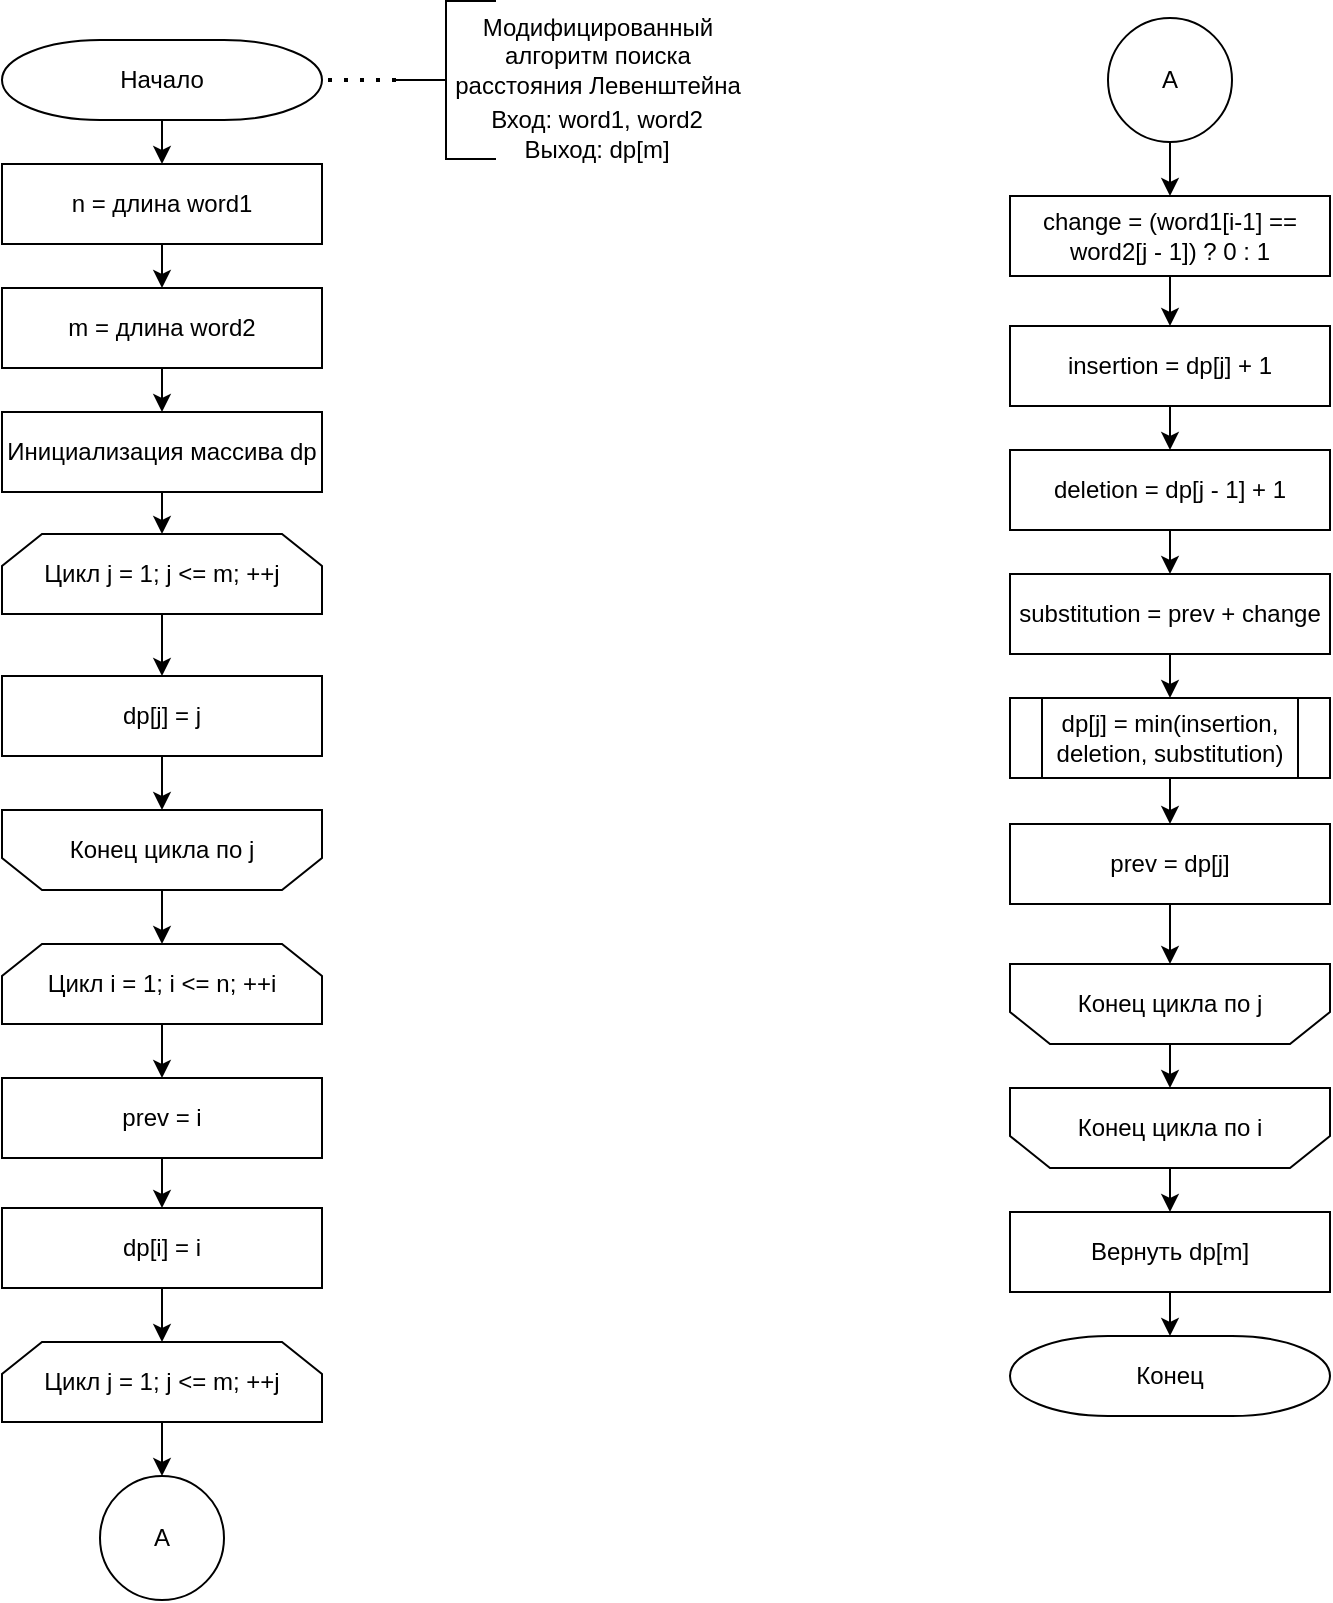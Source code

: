 <mxfile version="23.0.2" type="device">
  <diagram name="Page-1" id="NIczKd2oygFpWGgBLGpo">
    <mxGraphModel dx="941" dy="644" grid="0" gridSize="10" guides="1" tooltips="1" connect="1" arrows="1" fold="1" page="0" pageScale="1" pageWidth="850" pageHeight="1100" math="0" shadow="0">
      <root>
        <mxCell id="0" />
        <mxCell id="1" parent="0" />
        <mxCell id="MeG1Vybk3XZ4uex4ymxb-1" value="Начало" style="strokeWidth=1;html=1;shape=mxgraph.flowchart.terminator;whiteSpace=wrap;rotation=0;" parent="1" vertex="1">
          <mxGeometry x="138" y="51" width="160" height="40" as="geometry" />
        </mxCell>
        <mxCell id="MeG1Vybk3XZ4uex4ymxb-3" value="Конец" style="strokeWidth=1;html=1;shape=mxgraph.flowchart.terminator;whiteSpace=wrap;rotation=0;" parent="1" vertex="1">
          <mxGeometry x="642" y="699" width="160" height="40" as="geometry" />
        </mxCell>
        <mxCell id="MeG1Vybk3XZ4uex4ymxb-4" value="n = длина word1" style="rounded=0;whiteSpace=wrap;html=1;rotation=0;" parent="1" vertex="1">
          <mxGeometry x="138" y="113" width="160" height="40" as="geometry" />
        </mxCell>
        <mxCell id="MeG1Vybk3XZ4uex4ymxb-5" value="" style="strokeWidth=1;html=1;shape=mxgraph.flowchart.annotation_2;align=left;labelPosition=right;pointerEvents=1;" parent="1" vertex="1">
          <mxGeometry x="335" y="31.5" width="50" height="79" as="geometry" />
        </mxCell>
        <mxCell id="MeG1Vybk3XZ4uex4ymxb-6" value="dp[j] = min(insertion, deletion, substitution)" style="shape=process;whiteSpace=wrap;html=1;backgroundOutline=1;rotation=0;" parent="1" vertex="1">
          <mxGeometry x="642" y="380" width="160" height="40" as="geometry" />
        </mxCell>
        <mxCell id="MeG1Vybk3XZ4uex4ymxb-7" value="" style="endArrow=none;dashed=1;html=1;dashPattern=1 3;strokeWidth=2;rounded=0;entryX=1;entryY=0.5;entryDx=0;entryDy=0;entryPerimeter=0;exitX=0;exitY=0.5;exitDx=0;exitDy=0;exitPerimeter=0;" parent="1" source="MeG1Vybk3XZ4uex4ymxb-5" target="MeG1Vybk3XZ4uex4ymxb-1" edge="1">
          <mxGeometry width="50" height="50" relative="1" as="geometry">
            <mxPoint x="399" y="358" as="sourcePoint" />
            <mxPoint x="449" y="308" as="targetPoint" />
          </mxGeometry>
        </mxCell>
        <mxCell id="MeG1Vybk3XZ4uex4ymxb-8" value="Модифицированный алгоритм поиска расстояния Левенштейна" style="text;html=1;strokeColor=none;fillColor=none;align=center;verticalAlign=middle;whiteSpace=wrap;rounded=0;" parent="1" vertex="1">
          <mxGeometry x="357.75" y="44" width="155.5" height="30" as="geometry" />
        </mxCell>
        <mxCell id="MeG1Vybk3XZ4uex4ymxb-9" value="Вход: word1, word2&lt;br&gt;Выход: dp[m]" style="text;html=1;strokeColor=none;fillColor=none;align=center;verticalAlign=middle;whiteSpace=wrap;rounded=0;" parent="1" vertex="1">
          <mxGeometry x="377" y="83" width="117" height="30" as="geometry" />
        </mxCell>
        <mxCell id="MeG1Vybk3XZ4uex4ymxb-14" value="m = длина word2" style="rounded=0;whiteSpace=wrap;html=1;rotation=0;" parent="1" vertex="1">
          <mxGeometry x="138" y="175" width="160" height="40" as="geometry" />
        </mxCell>
        <mxCell id="MeG1Vybk3XZ4uex4ymxb-15" value="Инициализация массива dp" style="rounded=0;whiteSpace=wrap;html=1;rotation=0;" parent="1" vertex="1">
          <mxGeometry x="138" y="237" width="160" height="40" as="geometry" />
        </mxCell>
        <mxCell id="MeG1Vybk3XZ4uex4ymxb-16" value="Цикл j = 1; j &amp;lt;= m; ++j" style="shape=loopLimit;whiteSpace=wrap;html=1;rotation=0;" parent="1" vertex="1">
          <mxGeometry x="138" y="298" width="160" height="40" as="geometry" />
        </mxCell>
        <mxCell id="MeG1Vybk3XZ4uex4ymxb-17" value="Конец цикла по j" style="shape=loopLimit;whiteSpace=wrap;html=1;rotation=0;direction=west;" parent="1" vertex="1">
          <mxGeometry x="138" y="436" width="160" height="40" as="geometry" />
        </mxCell>
        <mxCell id="MeG1Vybk3XZ4uex4ymxb-18" value="dp[j] = j" style="rounded=0;whiteSpace=wrap;html=1;rotation=0;" parent="1" vertex="1">
          <mxGeometry x="138" y="369" width="160" height="40" as="geometry" />
        </mxCell>
        <mxCell id="MeG1Vybk3XZ4uex4ymxb-19" value="prev = i" style="rounded=0;whiteSpace=wrap;html=1;rotation=0;" parent="1" vertex="1">
          <mxGeometry x="138" y="570" width="160" height="40" as="geometry" />
        </mxCell>
        <mxCell id="MeG1Vybk3XZ4uex4ymxb-20" value="Цикл i = 1; i &amp;lt;= n; ++i" style="shape=loopLimit;whiteSpace=wrap;html=1;rotation=0;" parent="1" vertex="1">
          <mxGeometry x="138" y="503" width="160" height="40" as="geometry" />
        </mxCell>
        <mxCell id="MeG1Vybk3XZ4uex4ymxb-23" value="dp[i] = i" style="rounded=0;whiteSpace=wrap;html=1;rotation=0;" parent="1" vertex="1">
          <mxGeometry x="138" y="635" width="160" height="40" as="geometry" />
        </mxCell>
        <mxCell id="MeG1Vybk3XZ4uex4ymxb-24" value="Цикл j = 1; j &amp;lt;= m; ++j" style="shape=loopLimit;whiteSpace=wrap;html=1;rotation=0;" parent="1" vertex="1">
          <mxGeometry x="138" y="702" width="160" height="40" as="geometry" />
        </mxCell>
        <mxCell id="MeG1Vybk3XZ4uex4ymxb-25" value="insertion = dp[j] + 1" style="rounded=0;whiteSpace=wrap;html=1;rotation=0;" parent="1" vertex="1">
          <mxGeometry x="642" y="194" width="160" height="40" as="geometry" />
        </mxCell>
        <mxCell id="MeG1Vybk3XZ4uex4ymxb-26" value="change = (word1[i-1] == word2[j - 1]) ? 0 : 1" style="rounded=0;whiteSpace=wrap;html=1;rotation=0;" parent="1" vertex="1">
          <mxGeometry x="642" y="129" width="160" height="40" as="geometry" />
        </mxCell>
        <mxCell id="MeG1Vybk3XZ4uex4ymxb-27" value="deletion = dp[j - 1] + 1" style="rounded=0;whiteSpace=wrap;html=1;rotation=0;" parent="1" vertex="1">
          <mxGeometry x="642" y="256" width="160" height="40" as="geometry" />
        </mxCell>
        <mxCell id="MeG1Vybk3XZ4uex4ymxb-28" value="substitution = prev + change" style="rounded=0;whiteSpace=wrap;html=1;rotation=0;" parent="1" vertex="1">
          <mxGeometry x="642" y="318" width="160" height="40" as="geometry" />
        </mxCell>
        <mxCell id="MeG1Vybk3XZ4uex4ymxb-29" value="prev = dp[j]" style="rounded=0;whiteSpace=wrap;html=1;rotation=0;" parent="1" vertex="1">
          <mxGeometry x="642" y="443" width="160" height="40" as="geometry" />
        </mxCell>
        <mxCell id="MeG1Vybk3XZ4uex4ymxb-30" value="Конец цикла по j" style="shape=loopLimit;whiteSpace=wrap;html=1;rotation=0;direction=west;" parent="1" vertex="1">
          <mxGeometry x="642" y="513" width="160" height="40" as="geometry" />
        </mxCell>
        <mxCell id="MeG1Vybk3XZ4uex4ymxb-32" value="Вернуть dp[m]" style="rounded=0;whiteSpace=wrap;html=1;rotation=0;" parent="1" vertex="1">
          <mxGeometry x="642" y="637" width="160" height="40" as="geometry" />
        </mxCell>
        <mxCell id="MeG1Vybk3XZ4uex4ymxb-33" value="" style="endArrow=classic;html=1;rounded=0;entryX=0.5;entryY=0;entryDx=0;entryDy=0;exitX=0.5;exitY=1;exitDx=0;exitDy=0;exitPerimeter=0;" parent="1" source="MeG1Vybk3XZ4uex4ymxb-1" target="MeG1Vybk3XZ4uex4ymxb-4" edge="1">
          <mxGeometry width="50" height="50" relative="1" as="geometry">
            <mxPoint x="399" y="287" as="sourcePoint" />
            <mxPoint x="449" y="237" as="targetPoint" />
          </mxGeometry>
        </mxCell>
        <mxCell id="MeG1Vybk3XZ4uex4ymxb-34" value="" style="endArrow=classic;html=1;rounded=0;entryX=0.5;entryY=0;entryDx=0;entryDy=0;exitX=0.5;exitY=1;exitDx=0;exitDy=0;" parent="1" source="MeG1Vybk3XZ4uex4ymxb-4" target="MeG1Vybk3XZ4uex4ymxb-14" edge="1">
          <mxGeometry width="50" height="50" relative="1" as="geometry">
            <mxPoint x="399" y="287" as="sourcePoint" />
            <mxPoint x="449" y="237" as="targetPoint" />
          </mxGeometry>
        </mxCell>
        <mxCell id="MeG1Vybk3XZ4uex4ymxb-35" value="" style="endArrow=classic;html=1;rounded=0;entryX=0.5;entryY=0;entryDx=0;entryDy=0;exitX=0.5;exitY=1;exitDx=0;exitDy=0;" parent="1" source="MeG1Vybk3XZ4uex4ymxb-14" target="MeG1Vybk3XZ4uex4ymxb-15" edge="1">
          <mxGeometry width="50" height="50" relative="1" as="geometry">
            <mxPoint x="399" y="287" as="sourcePoint" />
            <mxPoint x="449" y="237" as="targetPoint" />
          </mxGeometry>
        </mxCell>
        <mxCell id="MeG1Vybk3XZ4uex4ymxb-36" value="" style="endArrow=classic;html=1;rounded=0;entryX=0.5;entryY=0;entryDx=0;entryDy=0;exitX=0.5;exitY=1;exitDx=0;exitDy=0;" parent="1" source="MeG1Vybk3XZ4uex4ymxb-15" target="MeG1Vybk3XZ4uex4ymxb-16" edge="1">
          <mxGeometry width="50" height="50" relative="1" as="geometry">
            <mxPoint x="399" y="287" as="sourcePoint" />
            <mxPoint x="449" y="237" as="targetPoint" />
          </mxGeometry>
        </mxCell>
        <mxCell id="MeG1Vybk3XZ4uex4ymxb-37" value="" style="endArrow=classic;html=1;rounded=0;entryX=0.5;entryY=0;entryDx=0;entryDy=0;exitX=0.5;exitY=1;exitDx=0;exitDy=0;" parent="1" source="MeG1Vybk3XZ4uex4ymxb-16" target="MeG1Vybk3XZ4uex4ymxb-18" edge="1">
          <mxGeometry width="50" height="50" relative="1" as="geometry">
            <mxPoint x="399" y="287" as="sourcePoint" />
            <mxPoint x="449" y="237" as="targetPoint" />
          </mxGeometry>
        </mxCell>
        <mxCell id="MeG1Vybk3XZ4uex4ymxb-38" value="" style="endArrow=classic;html=1;rounded=0;entryX=0.5;entryY=1;entryDx=0;entryDy=0;exitX=0.5;exitY=1;exitDx=0;exitDy=0;" parent="1" source="MeG1Vybk3XZ4uex4ymxb-18" target="MeG1Vybk3XZ4uex4ymxb-17" edge="1">
          <mxGeometry width="50" height="50" relative="1" as="geometry">
            <mxPoint x="399" y="439" as="sourcePoint" />
            <mxPoint x="449" y="389" as="targetPoint" />
          </mxGeometry>
        </mxCell>
        <mxCell id="MeG1Vybk3XZ4uex4ymxb-39" value="" style="endArrow=classic;html=1;rounded=0;entryX=0.5;entryY=0;entryDx=0;entryDy=0;exitX=0.5;exitY=0;exitDx=0;exitDy=0;" parent="1" source="MeG1Vybk3XZ4uex4ymxb-17" target="MeG1Vybk3XZ4uex4ymxb-20" edge="1">
          <mxGeometry width="50" height="50" relative="1" as="geometry">
            <mxPoint x="399" y="439" as="sourcePoint" />
            <mxPoint x="449" y="389" as="targetPoint" />
          </mxGeometry>
        </mxCell>
        <mxCell id="MeG1Vybk3XZ4uex4ymxb-40" value="" style="endArrow=classic;html=1;rounded=0;entryX=0.5;entryY=0;entryDx=0;entryDy=0;exitX=0.5;exitY=1;exitDx=0;exitDy=0;" parent="1" source="MeG1Vybk3XZ4uex4ymxb-20" target="MeG1Vybk3XZ4uex4ymxb-19" edge="1">
          <mxGeometry width="50" height="50" relative="1" as="geometry">
            <mxPoint x="399" y="439" as="sourcePoint" />
            <mxPoint x="449" y="389" as="targetPoint" />
          </mxGeometry>
        </mxCell>
        <mxCell id="MeG1Vybk3XZ4uex4ymxb-41" value="" style="endArrow=classic;html=1;rounded=0;entryX=0.5;entryY=0;entryDx=0;entryDy=0;exitX=0.5;exitY=1;exitDx=0;exitDy=0;" parent="1" source="MeG1Vybk3XZ4uex4ymxb-19" target="MeG1Vybk3XZ4uex4ymxb-23" edge="1">
          <mxGeometry width="50" height="50" relative="1" as="geometry">
            <mxPoint x="399" y="598" as="sourcePoint" />
            <mxPoint x="449" y="548" as="targetPoint" />
          </mxGeometry>
        </mxCell>
        <mxCell id="MeG1Vybk3XZ4uex4ymxb-42" value="" style="endArrow=classic;html=1;rounded=0;entryX=0.5;entryY=0;entryDx=0;entryDy=0;exitX=0.5;exitY=1;exitDx=0;exitDy=0;" parent="1" source="MeG1Vybk3XZ4uex4ymxb-23" target="MeG1Vybk3XZ4uex4ymxb-24" edge="1">
          <mxGeometry width="50" height="50" relative="1" as="geometry">
            <mxPoint x="399" y="598" as="sourcePoint" />
            <mxPoint x="449" y="548" as="targetPoint" />
          </mxGeometry>
        </mxCell>
        <mxCell id="MeG1Vybk3XZ4uex4ymxb-43" value="" style="endArrow=classic;html=1;rounded=0;entryX=0.5;entryY=0;entryDx=0;entryDy=0;exitX=0.5;exitY=1;exitDx=0;exitDy=0;" parent="1" target="MeG1Vybk3XZ4uex4ymxb-26" edge="1">
          <mxGeometry width="50" height="50" relative="1" as="geometry">
            <mxPoint x="722" y="102" as="sourcePoint" />
            <mxPoint x="953" y="11" as="targetPoint" />
          </mxGeometry>
        </mxCell>
        <mxCell id="MeG1Vybk3XZ4uex4ymxb-44" value="" style="endArrow=classic;html=1;rounded=0;entryX=0.5;entryY=0;entryDx=0;entryDy=0;exitX=0.5;exitY=1;exitDx=0;exitDy=0;" parent="1" source="MeG1Vybk3XZ4uex4ymxb-26" target="MeG1Vybk3XZ4uex4ymxb-25" edge="1">
          <mxGeometry width="50" height="50" relative="1" as="geometry">
            <mxPoint x="851" y="245" as="sourcePoint" />
            <mxPoint x="901" y="195" as="targetPoint" />
          </mxGeometry>
        </mxCell>
        <mxCell id="MeG1Vybk3XZ4uex4ymxb-45" value="" style="endArrow=classic;html=1;rounded=0;entryX=0.5;entryY=0;entryDx=0;entryDy=0;exitX=0.5;exitY=1;exitDx=0;exitDy=0;" parent="1" source="MeG1Vybk3XZ4uex4ymxb-25" target="MeG1Vybk3XZ4uex4ymxb-27" edge="1">
          <mxGeometry width="50" height="50" relative="1" as="geometry">
            <mxPoint x="851" y="245" as="sourcePoint" />
            <mxPoint x="901" y="195" as="targetPoint" />
          </mxGeometry>
        </mxCell>
        <mxCell id="MeG1Vybk3XZ4uex4ymxb-46" value="" style="endArrow=classic;html=1;rounded=0;entryX=0.5;entryY=0;entryDx=0;entryDy=0;exitX=0.5;exitY=1;exitDx=0;exitDy=0;" parent="1" source="MeG1Vybk3XZ4uex4ymxb-27" target="MeG1Vybk3XZ4uex4ymxb-28" edge="1">
          <mxGeometry width="50" height="50" relative="1" as="geometry">
            <mxPoint x="851" y="245" as="sourcePoint" />
            <mxPoint x="901" y="195" as="targetPoint" />
          </mxGeometry>
        </mxCell>
        <mxCell id="MeG1Vybk3XZ4uex4ymxb-47" value="" style="endArrow=classic;html=1;rounded=0;entryX=0.5;entryY=0;entryDx=0;entryDy=0;exitX=0.5;exitY=1;exitDx=0;exitDy=0;" parent="1" source="MeG1Vybk3XZ4uex4ymxb-28" target="MeG1Vybk3XZ4uex4ymxb-6" edge="1">
          <mxGeometry width="50" height="50" relative="1" as="geometry">
            <mxPoint x="851" y="245" as="sourcePoint" />
            <mxPoint x="901" y="195" as="targetPoint" />
          </mxGeometry>
        </mxCell>
        <mxCell id="MeG1Vybk3XZ4uex4ymxb-48" value="" style="endArrow=classic;html=1;rounded=0;entryX=0.5;entryY=0;entryDx=0;entryDy=0;exitX=0.5;exitY=1;exitDx=0;exitDy=0;" parent="1" source="MeG1Vybk3XZ4uex4ymxb-6" target="MeG1Vybk3XZ4uex4ymxb-29" edge="1">
          <mxGeometry width="50" height="50" relative="1" as="geometry">
            <mxPoint x="851" y="411" as="sourcePoint" />
            <mxPoint x="901" y="361" as="targetPoint" />
          </mxGeometry>
        </mxCell>
        <mxCell id="MeG1Vybk3XZ4uex4ymxb-49" value="" style="endArrow=classic;html=1;rounded=0;entryX=0.5;entryY=1;entryDx=0;entryDy=0;exitX=0.5;exitY=1;exitDx=0;exitDy=0;" parent="1" source="MeG1Vybk3XZ4uex4ymxb-29" target="MeG1Vybk3XZ4uex4ymxb-30" edge="1">
          <mxGeometry width="50" height="50" relative="1" as="geometry">
            <mxPoint x="851" y="411" as="sourcePoint" />
            <mxPoint x="901" y="361" as="targetPoint" />
          </mxGeometry>
        </mxCell>
        <mxCell id="MeG1Vybk3XZ4uex4ymxb-52" value="Конец цикла по i" style="shape=loopLimit;whiteSpace=wrap;html=1;rotation=0;direction=west;" parent="1" vertex="1">
          <mxGeometry x="642" y="575" width="160" height="40" as="geometry" />
        </mxCell>
        <mxCell id="MeG1Vybk3XZ4uex4ymxb-53" value="" style="endArrow=classic;html=1;rounded=0;entryX=0.5;entryY=1;entryDx=0;entryDy=0;exitX=0.5;exitY=0;exitDx=0;exitDy=0;" parent="1" source="MeG1Vybk3XZ4uex4ymxb-30" target="MeG1Vybk3XZ4uex4ymxb-52" edge="1">
          <mxGeometry width="50" height="50" relative="1" as="geometry">
            <mxPoint x="851" y="430" as="sourcePoint" />
            <mxPoint x="901" y="380" as="targetPoint" />
          </mxGeometry>
        </mxCell>
        <mxCell id="MeG1Vybk3XZ4uex4ymxb-54" value="" style="endArrow=classic;html=1;rounded=0;entryX=0.5;entryY=0;entryDx=0;entryDy=0;exitX=0.5;exitY=0;exitDx=0;exitDy=0;" parent="1" source="MeG1Vybk3XZ4uex4ymxb-52" target="MeG1Vybk3XZ4uex4ymxb-32" edge="1">
          <mxGeometry width="50" height="50" relative="1" as="geometry">
            <mxPoint x="851" y="430" as="sourcePoint" />
            <mxPoint x="901" y="380" as="targetPoint" />
          </mxGeometry>
        </mxCell>
        <mxCell id="MeG1Vybk3XZ4uex4ymxb-55" value="" style="endArrow=classic;html=1;rounded=0;entryX=0.5;entryY=0;entryDx=0;entryDy=0;entryPerimeter=0;exitX=0.5;exitY=1;exitDx=0;exitDy=0;" parent="1" source="MeG1Vybk3XZ4uex4ymxb-32" target="MeG1Vybk3XZ4uex4ymxb-3" edge="1">
          <mxGeometry width="50" height="50" relative="1" as="geometry">
            <mxPoint x="851" y="746" as="sourcePoint" />
            <mxPoint x="826" y="683" as="targetPoint" />
          </mxGeometry>
        </mxCell>
        <mxCell id="mUal9OiqHfcYZyfgoUiW-1" value="A" style="ellipse;whiteSpace=wrap;html=1;aspect=fixed;" parent="1" vertex="1">
          <mxGeometry x="187" y="769" width="62" height="62" as="geometry" />
        </mxCell>
        <mxCell id="mUal9OiqHfcYZyfgoUiW-2" value="" style="endArrow=classic;html=1;rounded=0;entryX=0.5;entryY=0;entryDx=0;entryDy=0;exitX=0.5;exitY=1;exitDx=0;exitDy=0;" parent="1" source="MeG1Vybk3XZ4uex4ymxb-24" target="mUal9OiqHfcYZyfgoUiW-1" edge="1">
          <mxGeometry width="50" height="50" relative="1" as="geometry">
            <mxPoint x="242" y="668" as="sourcePoint" />
            <mxPoint x="292" y="618" as="targetPoint" />
          </mxGeometry>
        </mxCell>
        <mxCell id="mUal9OiqHfcYZyfgoUiW-3" value="A" style="ellipse;whiteSpace=wrap;html=1;aspect=fixed;" parent="1" vertex="1">
          <mxGeometry x="691" y="40" width="62" height="62" as="geometry" />
        </mxCell>
      </root>
    </mxGraphModel>
  </diagram>
</mxfile>
